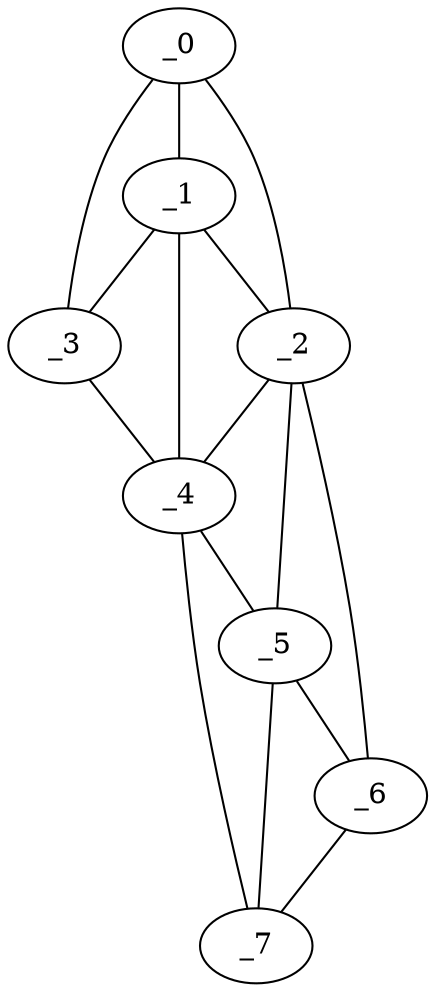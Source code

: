 graph "obj71__120.gxl" {
	_0	 [x=17,
		y=15];
	_1	 [x=19,
		y=21];
	_0 -- _1	 [valence=2];
	_2	 [x=21,
		y=13];
	_0 -- _2	 [valence=1];
	_3	 [x=24,
		y=107];
	_0 -- _3	 [valence=1];
	_1 -- _2	 [valence=1];
	_1 -- _3	 [valence=1];
	_4	 [x=108,
		y=35];
	_1 -- _4	 [valence=2];
	_2 -- _4	 [valence=2];
	_5	 [x=110,
		y=22];
	_2 -- _5	 [valence=1];
	_6	 [x=111,
		y=14];
	_2 -- _6	 [valence=1];
	_3 -- _4	 [valence=1];
	_4 -- _5	 [valence=2];
	_7	 [x=111,
		y=30];
	_4 -- _7	 [valence=1];
	_5 -- _6	 [valence=2];
	_5 -- _7	 [valence=1];
	_6 -- _7	 [valence=1];
}

